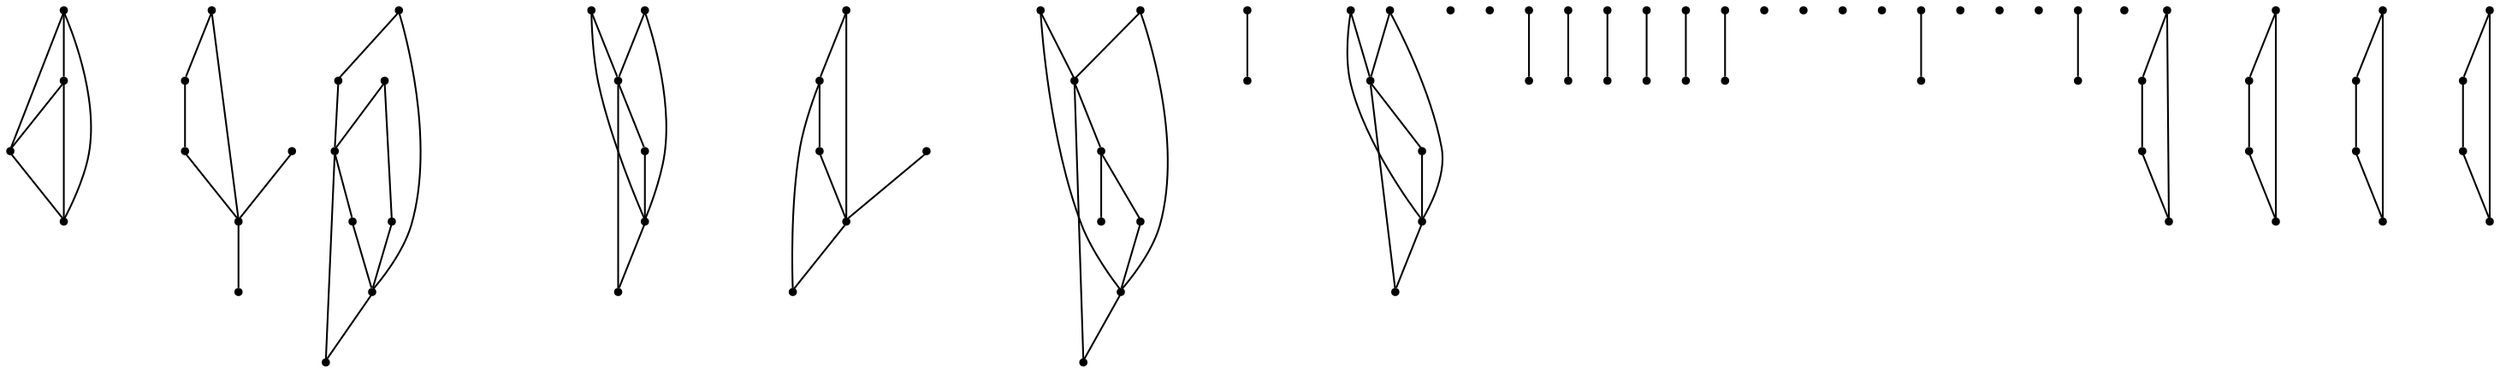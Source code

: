 graph {
  node [shape=point,comment="{\"directed\":false,\"doi\":\"10.1007/978-3-030-35802-0_18\",\"figure\":\"5\"}"]

  v0 [pos="1298.0661389522572,2130.1100404853923"]
  v1 [pos="1298.0661389522572,2194.666428587504"]
  v2 [pos="1298.0661389522572,2259.225940432351"]
  v3 [pos="1298.0661389522572,2323.7854522771977"]
  v4 [pos="721.0690653912587,249.85123421594426"]
  v5 [pos="749.3110344623525,806.6654827213829"]
  v6 [pos="712.2676653208564,833.3507346315089"]
  v7 [pos="987.3739885239403,419.3148975914164"]
  v8 [pos="708.9629116646788,855.0829546253133"]
  v9 [pos="987.3739885239403,1000.3398214717906"]
  v10 [pos="987.3739885239403,1581.3637915375891"]
  v11 [pos="987.3739885239402,2162.3878410879356"]
  v12 [pos="963.1669748065536,419.3148975914164"]
  v13 [pos="963.1669748065536,1000.3398214717906"]
  v14 [pos="963.1669748065538,1581.3637915375891"]
  v15 [pos="963.1669748065536,2162.3878410879356"]
  v16 [pos="926.8518043274297,419.3148975914164"]
  v17 [pos="687.284475479945,278.46497202285445"]
  v18 [pos="926.8518043274297,1000.3398214717906"]
  v19 [pos="675.7159618250007,854.7944893038032"]
  v20 [pos="926.8518043274297,1581.3637915375891"]
  v21 [pos="684.7549282239223,1738.7245017620323"]
  v22 [pos="926.8518043274297,2162.3878410879356"]
  v23 [pos="563.3230520134504,2329.232115030262"]
  v24 [pos="902.6406573628929,419.3148975914164"]
  v25 [pos="902.6406573628929,1000.3398214717906"]
  v26 [pos="902.6406573628927,1581.3637915375891"]
  v27 [pos="902.6406573628929,2162.3878410879356"]
  v28 [pos="866.3254868837688,419.3148975914164"]
  v29 [pos="652.4747766869233,306.33893124485303"]
  v30 [pos="866.3254868837689,1581.3637915375891"]
  v31 [pos="672.6488380857601,1702.409776349306"]
  v32 [pos="866.3254868837689,2162.3878410879356"]
  v33 [pos="652.4747766869233,2243.086126058777"]
  v34 [pos="866.3254868837688,1000.3398214717906"]
  v35 [pos="696.723476614604,1153.9279724926148"]
  v36 [pos="842.1164701312249,1000.3398214717906"]
  v37 [pos="842.1164701312248,419.3148975914164"]
  v38 [pos="842.1164701312249,1581.3637915375891"]
  v39 [pos="842.1164701312248,2162.3878410879356"]
  v40 [pos="684.7549282239224,2307.6456379036244"]
  v41 [pos="587.9144736129251,2291.5058235300507"]
  v42 [pos="668.6148524554228,2275.365754805924"]
  v43 [pos="587.9144736129251,1726.621659889371"]
  v44 [pos="700.790782575815,1422.5831693481236"]
  v45 [pos="605.4839534228558,1146.9385146633595"]
  v46 [pos="604.0545493814247,2243.086126058777"]
  v47 [pos="612.1225206420992,1702.409776349306"]
  v48 [pos="749.3110344623524,290.1988625207264"]
  v49 [pos="749.3110344623525,871.2228961741635"]
  v50 [pos="749.3110344623524,1452.2478836421758"]
  v51 [pos="749.3110344623525,2033.2728870070982"]
  v52 [pos="751.8281183885064,226.59907890194654"]
  v53 [pos="744.2394130320207,1385.3432914876994"]
  v54 [pos="954.3166116545241,2196.7656552417925"]
  v55 [pos="711.1258081042552,275.9563125134923"]
  v56 [pos="698.6904571392533,1440.4503419182856"]
  v57 [pos="890.0553013205414,1612.595527798055"]
  v58 [pos="696.127589552357,788.968057351876"]
  v59 [pos="694.7773530909598,219.78038567555996"]
  v60 [pos="688.0095742069541,879.0386435703458"]
  v61 [pos="684.0047756603402,311.41150792132885"]
  v62 [pos="890.5345672247305,2198.703552109057"]
  v63 [pos="674.6074885276909,195.4558248402859"]
  v64 [pos="749.3110344623525,548.4295337340618"]
  v65 [pos="749.3110344623525,1129.4556975733844"]
  v66 [pos="749.3110344623524,1710.4817183405207"]
  v67 [pos="749.3110344623524,2291.505823530051"]
  v68 [pos="666.3978422723853,334.9941281919869"]
  v69 [pos="830.0114133048502,1024.5485574237557"]
  v70 [pos="830.0114133048501,1605.5747053661687"]
  v71 [pos="830.0114133048501,2186.5986833804222"]
  v72 [pos="817.9084231020506,419.3148975914164"]
  v73 [pos="745.2770488320151,249.85123421594426"]
  v74 [pos="817.9084231020506,1000.3398214717906"]
  v75 [pos="745.2770488320151,830.8743458486247"]
  v76 [pos="817.9084231020506,1581.363791537589"]
  v77 [pos="745.2770488320152,1411.897234924571"]
  v78 [pos="817.9084231020506,2162.3878410879356"]
  v79 [pos="745.2770488320151,1992.9232556917073"]
  v80 [pos="636.3347009184237,419.3148975914164"]
  v81 [pos="745.2770488320151,588.7803096269436"]
  v82 [pos="636.3347009184237,1000.3398214717906"]
  v83 [pos="745.2770488320151,1169.8054242702328"]
  v84 [pos="636.3347009184237,1581.3637915375891"]
  v85 [pos="745.2770488320152,1750.8283451399984"]
  v86 [pos="636.3347009184237,2162.3878410879356"]
  v87 [pos="745.2770488320152,2331.853451834833"]

  v0 -- v1 [id="-1",pos="1298.0661389522572,2130.1100404853923 1280.2413834394783,2130.1110578876064 1265.7891350419343,2144.5631927509403 1265.7891350419343,2162.386648819716 1265.7891350419343,2180.2142698788057 1280.2413834394783,2194.6663729483203 1298.0661389522572,2194.666428587504"]
  v0 -- v2 [id="-2",pos="1298.0661389522572,2130.1100404853923 1262.4052138057227,2130.1110578876064 1233.5047866693671,2159.015295820455 1233.5047866693671,2194.6663729483203 1233.5047866693671,2230.3216150664994 1262.4052138057227,2259.225884793167 1298.0661389522572,2259.225940432351"]
  v0 -- v3 [id="-3",pos="1298.0661389522572,2130.1100404853923 1244.5815075018356,2130.1110578876064 1201.2288319679362,2173.4632656934746 1201.2288319679362,2226.9461288707435 1201.2288319679362,2280.428992048013 1244.5815075018356,2323.785364844195 1298.0661389522572,2323.7854522771977"]
  v1 -- v3 [id="-4",pos="1298.0661389522572,2194.666428587504 1262.4052138057227,2194.666500123597 1233.5047866693671,2223.5707380564454 1233.5047866693671,2259.225980174625 1233.5047866693671,2294.885387283118 1262.4052138057227,2323.785492019472 1298.0661389522572,2323.7854522771977"]
  v1 -- v2 [id="-5",pos="1298.0661389522572,2194.666428587504 1280.2413834394783,2194.666500123597 1265.7891350419343,2209.118634986931 1265.7891350419343,2226.9420910557064 1265.7891350419343,2244.77387710511 1280.2413834394783,2259.225980174625 1298.0661389522572,2259.225940432351"]
  v2 -- v3 [id="-6",pos="1298.0661389522572,2259.225940432351 1280.2413834394783,2259.226011968444 1265.7891350419343,2273.6781468317777 1265.7891350419343,2291.5057678908674 1265.7891350419343,2309.329223959643 1280.2413834394783,2323.785492019472 1298.0661389522572,2323.7854522771977"]
  v5 -- v6 [id="-8",pos="749.3110344623525,806.6654827213829 719.5091882269596,799.7559493019544 703.8856057314358,809.0870342516746 712.2676653208564,833.3507346315089"]
  v5 -- v22 [id="-9",pos="749.3110344623525,806.6654827213829 804.938054490868,797.778285920429 911.2630467163883,828.2418122948316 995.1168322049255,846.2807086073058 1122.732999978607,873.7347986530824 1198.2949895521904,872.4095050939695 1236.0760479273995,871.7469219020516 1273.8529094670407,871.0885354942666 1273.8529094670407,871.0885354942666 1273.8529094670407,871.0885354942666 1273.8529094670407,1919.8302350855556 1273.8529094670407,1919.8302350855556 1273.8529094670407,1919.8302350855556 1168.707044443685,1913.7126591599456 1168.707044443685,1913.7126591599456 1168.707044443685,1913.7126591599456 1063.565249079062,1907.6034132149632 853.2733918555149,1895.380851716142 745.064472751651,1924.135054616233 636.8514839890546,1952.901784281085 630.7171093337379,2022.6453419324876 666.452019604264,2059.084047343145 702.170142532518,2095.5227527538027 779.7616836337652,2098.6607391202097 832.9076749657365,2106.299331355866 886.0494694621399,2113.9379553853414 914.7498474364178,2126.07308388139 926.8518043274297,2162.3878410879356"]
  v7 -- v40 [id="-10",pos="987.3739885239403,419.3148975914164 987.3739885239402,491.94088289057754 695.0440429147847,536.32670775831 548.8708036159062,558.5173946248328 402.71002764689655,580.7124054507658 402.71002764689655,580.7124054507658 402.71002764689655,580.7124054507658 402.6308600668626,865.8751121987796 402.6308600668626,865.8751121987796 402.6308600668626,865.8751121987796 402.551628898411,1151.0462125150593 402.39749057391134,1721.3801467546295 402.31825940545974,2006.5512470709093 402.2432886609939,2291.718150603056 402.2432886609939,2291.718150603056 402.2432886609939,2291.718150603056 444.6250326450642,2299.7318463175147 444.6250326450642,2299.7318463175147 444.6250326450642,2299.7318463175147 487.00677662913455,2307.74961164083 571.7786582684113,2323.785396638014 684.7549282239224,2307.6456379036244"]
  v82 -- v83 [id="-11",pos="636.3347009184237,1000.3398214717906 745.2770488320151,1169.8054242702328 745.2770488320151,1169.8054242702328 745.2770488320151,1169.8054242702328"]
  v84 -- v85 [id="-12",pos="636.3347009184237,1581.3637915375891 745.2770488320152,1750.8283451399984 745.2770488320152,1750.8283451399984 745.2770488320152,1750.8283451399984"]
  v7 -- v4 [id="-13",pos="987.3739885239403,419.3148975914164 951.0598513566039,334.58055419196444 689.2181992621382,340.1106439265832 721.0690653912587,249.85123421594426"]
  v8 -- v6 [id="-14",pos="708.9629116646788,855.0829546253133 713.0390715914114,846.2347246964684 712.032611132621,840.0615104842902 712.2676653208564,833.3507346315089"]
  v9 -- v8 [id="-15",pos="987.3739885239403,1000.3398214717906 953.6427834495751,921.6343785586896 742.3613652580359,926.4812459863929 708.9629116646788,855.0829546253133"]
  v9 -- v42 [id="-16",pos="987.3739885239403,1000.3398214717906 987.3739885239402,1072.96822310121 721.0482083902538,1117.3038137346225 587.8811532820514,1139.4821645993 454.71829500941703,1161.6519947204345 454.71829500941703,1161.6519947204345 454.71829500941703,1161.6519947204345 454.6682827188977,1339.194785490258 454.6682827188977,1339.194785490258 454.6682827188977,1339.194785490258 454.61827042837825,1516.7375762600818 454.5224426829075,1871.827354583862 454.4765954337473,2049.3700817660474 454.4265831432279,2226.9129361235096 454.4265831432279,2226.9129361235096 454.4265831432279,2226.9129361235096 489.46968322340973,2243.9695570672434 489.46968322340973,2243.9695570672434 489.46968322340973,2243.9695570672434 524.5044214266643,2261.0303747951107 594.5822279158918,2295.143743857855 668.6148524554228,2275.365754805924"]
  v10 -- v44 [id="-17",pos="987.3739885239403,1581.3637915375891 911.4660779580804,1503.7232214881546 821.5476041440061,1490.221276705131 771.402095889528,1476.1942252043666 721.2482575523314,1462.1713704877352 710.871581610299,1447.6316754463523 700.790782575815,1422.5831693481236"]
  v10 -- v33 [id="-18",pos="987.3739885239403,1581.3637915375891 883.69911436719,1712.6540151397628 758.9334245936523,1675.8569297991965 686.8302634123288,1668.0140940690644 614.7187721482869,1660.1795883195598 595.2614793937408,1681.2951989839949 585.5391282698199,1691.8509377179648 575.8083834747629,1702.4108096484297 575.8083834747629,1702.4108096484297 575.8083834747629,1783.1101994544883 575.8083834747629,2186.598691328877 575.8083834747629,2186.598691328877 575.8083834747629,2186.598691328877 581.2134625675023,2200.66739273278 581.2134625675023,2200.66739273278 581.2134625675023,2200.66739273278 586.6226113189745,2214.740354508455 597.4410359987542,2242.8861508845275 652.4747766869233,2243.086126058777"]
  v11 -- v40 [id="-20",pos="987.3739885239402,2162.3878410879356 967.1540798759431,2238.773111671204 885.7411292247227,2245.0323608551244 828.0027823666088,2255.8714461057148 770.2644355084948,2266.7188613369335 736.2048256906376,2282.1461444286415 684.7549282239224,2307.6456379036244"]
  v12 -- v40 [id="-21",pos="963.1669748065536,419.3148975914164 938.9537612184416,504.0469518358864 658.3965116734582,526.9461321692379 518.1242139485274,543.540216631397 377.85185263517906,560.1343010935557 377.8560494707471,570.4192200756661 377.8560494707471,575.5657491755778 377.8601827178975,580.7124054507658 377.8601827178975,580.7124054507658 377.8601827178975,580.7124054507658 378.0227147135333,865.854255453391 378.0227147135333,865.854255453391 378.0227147135333,865.854255453391 378.1852467091691,1151.004626199559 378.50611386487276,1721.3009165572082 378.6686458605086,2006.4469633439662 378.8270446089941,2291.593137306001 378.8270446089941,2291.593137306001 378.8270446089941,2291.593137306001 423.02989728751464,2311.7418979288705 423.02989728751464,2311.7418979288705 423.02989728751464,2311.7418979288705 467.23278176024405,2331.899052120006 555.634322075926,2372.200770149878 684.7549282239224,2307.6456379036244"]
  v13 -- v42 [id="-22",pos="963.1669748065536,1000.3398214717906 938.9537612184416,1085.0741648712424 684.9090665484221,1109.5236118282946 557.8847161782548,1126.5302528882619 430.8561371783107,1143.5368939482294 430.8561371783107,1153.096659502256 430.8561371783107,1157.8681487110032 430.8561371783107,2228.5047890627106 430.8561371783107,2228.5047890627106 430.8561371783107,2228.5047890627106 470.12491017398014,2256.3588453538964 470.12491017398014,2256.3588453538964 470.12491017398014,2256.3588453538964 509.38948633408154,2284.2170984292156 587.9186704484931,2339.9253381868643 668.6148524554228,2275.365754805924"]
  v14 -- v33 [id="-23",pos="963.1669748065538,1581.3637915375891 893.509026742281,1672.348100325758 812.641982656997,1670.535280343187 743.4100928884047,1665.5262277174527 674.17826670823,1660.5129783075854 616.577398009179,1652.2992994704218 586.5475769860909,1661.9506948113537 556.5178195514206,1671.6062869364187 554.0633066282816,1699.1103568659619 552.82975491336,1712.8623282430954 551.6004000340064,1726.618559992 551.6004000340064,1726.618559992 551.6004000340064,1726.618559992 551.6004000340064,2186.598691328877 551.6004000340064,2186.598691328877 551.6004000340064,2186.598691328877 561.1143719131313,2209.7145783338265 561.1143719131313,2209.7145783338265 561.1143719131313,2209.7145783338265 570.6200772979555,2232.830465338777 589.6355577263365,2279.0623029363146 652.4747766869233,2243.086126058777"]
  v16 -- v21 [id="-25",pos="926.8518043274297,419.3148975914164 926.9768191566237,480.9519215763253 721.4732333741466,495.04548574683486 618.7110437766144,507.36826136374293 515.9571842618006,519.7033729824961 515.9530192204414,530.271638481227 515.840499515325,541.5274135261211 515.7279798102086,552.7833157462919 515.5071054413348,564.7307971214818 515.3945857362185,570.702566592287 515.2862310724612,576.6784056719484 515.2862310724612,576.6784056719484 515.2862310724612,756.2256059787815 515.2862310724612,1653.9909850018794 515.2862310724612,1653.9909850018794 515.2862310724612,1653.9909850018794 536.4687729817779,1675.173299098975 536.4687729817779,1675.173299098975 536.4687729817779,1675.173299098975 557.6554799324539,1696.3556131960702 600.0205637510874,1738.7243109991173 684.7549282239223,1738.7245017620323"]
  v16 -- v17 [id="-26",pos="926.8518043274297,419.3148975914164 910.7117285589302,354.7584379532118 684.7549282239223,354.7584379532118 687.284475479945,278.46497202285445"]
  v18 -- v19 [id="-27",pos="926.8518043274297,1000.3398214717906 926.8518043274297,951.9212685780078 724.727942945596,923.7212955340356 675.7159618250007,854.7944893038032"]
  v18 -- v31 [id="-28",pos="926.8518043274297,1000.3398214717906 902.6396240511052,1072.96822310121 739.226102180718,1091.1250373641922 657.5172110335316,1102.218282405387 575.8125803103309,1113.3157242307152 575.8125803103309,1117.353920793666 575.8125803103309,1119.3667238989417 575.8125803103309,1605.5714782935208 575.8125803103309,1605.5714782935208 575.8125803103309,1605.5714782935208 581.863526961628,1626.757925587111 581.863526961628,1626.757925587111 581.863526961628,1626.757925587111 587.9186704484931,1647.9402396842065 600.0205637510874,1690.304804290759 672.6488380857601,1702.409776349306"]
  v20 -- v21 [id="-30",pos="926.8518043274297,1581.3637915375891 906.0859891134962,1655.3080121680027 761.2921097713206,1632.3129416759748 684.7549282239223,1738.7245017620323"]
  v22 -- v42 [id="-31",pos="926.8518043274297,2162.3878410879356 914.2039408704813,2222.0621531297024 851.1939234199581,2220.5286100548956 802.6612082035518,2227.4837941470646 754.1242961515776,2234.438978239233 720.0688831692884,2249.866229537122 668.6148524554228,2275.365754805924"]
  v23 -- v55 [id="-32",pos="563.3230520134504,2329.232115030262 611.2640770031775,2431.697307051644 819.4930623681869,2401.6178105924405 924.3847644860041,2339.8837518713635 1029.2806634393894,2278.1537627591433 1030.8517424754516,2184.7816745621726 983.7608946303453,2132.853211205099 936.6742436208071,2080.9206782391693 840.9297989772509,2070.444106114982 786.291959777669,2059.738364142074 731.6540569896695,2049.0326221691657 718.118562810076,2038.0851199951371 714.5971634148015,2020.1074956971092 711.0716307723767,2002.117408221959 717.5685229969891,1977.0844810951337 832.6201281409067,1970.571072120609 947.6717968732419,1964.0659295390737 1171.2865721960181,1976.0759811504292 1283.09192502804,1982.0852673278787 1394.90147469563,1988.090356721195 1394.90147469563,1988.090356721195 1394.90147469563,1988.090356721195 1394.90147469563,279.84736728123244 1394.90147469563,279.84736728123244 1394.90147469563,279.84736728123244 1333.4000288665716,279.4472738605464 1333.4000288665716,279.4472738605464 1333.4000288665716,279.4472738605464 1271.8901893663774,279.05150439927 1148.8829736958573,278.25971112616435 1048.7087691102122,266.4914197159287 948.5386341832997,254.71448038687367 871.2138464942951,231.96129727124253 820.8391019940161,220.2553217466193 770.4686179177228,208.54527661313978 747.0607039484413,207.88676303007787 728.6535739121762,218.21339550296534 710.250640711479,228.5397736252994 696.8610183620846,249.85129780358284 711.1258081042552,275.9563125134923"]
  v75 -- v82 [id="-33",pos="745.2770488320151,830.8743458486247 636.3347009184237,1000.3398214717906 636.3347009184237,1000.3398214717906 636.3347009184237,1000.3398214717906"]
  v76 -- v77 [id="-34",pos="817.9084231020506,1581.363791537589 745.2770488320152,1411.897234924571 745.2770488320152,1411.897234924571 745.2770488320152,1411.897234924571"]
  v79 -- v86 [id="-35",pos="745.2770488320151,1992.9232556917073 636.3347009184237,2162.3878410879356 636.3347009184237,2162.3878410879356 636.3347009184237,2162.3878410879356"]
  v87 -- v78 [id="-36",pos="745.2770488320152,2331.853451834833 817.9084231020506,2162.3878410879356 817.9084231020506,2162.3878410879356 817.9084231020506,2162.3878410879356"]
  v24 -- v21 [id="-37",pos="902.6406573628929,419.3148975914164 886.8287455210277,473.65078893755117 688.938918931609,482.48947067234985 589.9856755541812,494.42054643683787 491.0490605479814,506.3513678507725 491.05739063069984,521.3744561191188 491.06155567205906,533.5804848319613 491.0657207134183,545.7863863695266 491.0740507961367,555.175228351588 491.0740507961367,559.871811322324 491.0782158374959,564.5682671177829 491.0782158374959,564.5682671177829 491.0782158374959,746.140860882291 491.0782158374959,1653.9909850018794 491.0782158374959,1653.9909850018794 491.0782158374959,1653.9909850018794 518.3117361923186,1684.2537410348941 518.3117361923186,1684.2537410348941 518.3117361923186,1684.2537410348941 545.5493897942916,1714.5206938520416 600.0205637510874,1775.0379395250816 684.7549282239223,1738.7245017620323"]
  v25 -- v31 [id="-38",pos="902.6406573628929,1000.3398214717906 842.1175034430124,1085.0741648712424 696.8610183620846,1079.0190955941598 624.2286107802614,1088.099537530079 551.6004000340064,1097.175909857142 551.6004000340064,1121.387793397207 551.6004000340064,1133.4895383831063 551.6004000340064,1605.5714782935208 551.6004000340064,1605.5714782935208 551.6004000340064,1605.5714782935208 560.676820010952,1638.8639309447817 560.676820010952,1638.8639309447817 560.676820010952,1638.8639309447817 569.7574368234658,1672.1521232242712 587.9144736129251,1738.724438174394 672.6488380857601,1702.409776349306"]
  v26 -- v17 [id="-39",pos="902.6406573628927,1581.3637915375891 882.873991059142,1549.2882155220034 858.295032789536,1531.4605308752753 815.1214858282914,1517.7001659298758 771.9521357026148,1503.927337807354 710.1964633796003,1494.2300957791504 675.28674000554,1461.1334930540993 640.372883384329,1428.0370175043251 632.3007152880864,1371.5495748259698 717.0350797609215,1345.3248881806292 801.7652473981883,1319.0960047511553 979.3060172632656,1323.1298773546962 1068.0743037780203,1325.146877244105 1156.8425902927747,1327.1638771335138 1156.8425902927747,1327.1638771335138 1156.8425902927747,1327.1638771335138 1156.8425902927747,261.2238197525421 1156.8425902927747,261.2238197525421 1156.8425902927747,261.2238197525421 1113.498181253176,257.74811943869963 1113.498181253176,257.74811943869963 1113.498181253176,257.74811943869963 1070.153772213577,254.26860386655426 983.4566876400786,247.3177119399761 924.5597598115088,235.86583261831856 865.6587623242064,224.41853160662458 834.5495914991142,208.47431280870796 787.8213248117213,204.92815739154048 741.080531206042,201.3858172326759 678.7247749852124,210.24967967227303 687.284475479945,278.46497202285445"]
  v27 -- v6 [id="-40",pos="902.6406573628929,2162.3878410879356 879.1733995027948,2130.898781551856 862.2707078408444,2116.1341134458853 817.2385350187077,2109.6081459127804 772.202165361003,2103.086375163809 699.0363781315299,2104.794911419437 661.4553689183981,2067.4977728906515 623.8702264581161,2030.2006343618662 621.8740588497435,1953.8935606768955 725.840613078474,1920.1678218577144 829.7988372244861,1886.4461526473895 1039.7239800431691,1895.2974247345878 1144.686519658302,1899.7273211499582 1249.648995685017,1904.1529571935575 1249.648995685017,1904.1529571935575 1249.648995685017,1904.1529571935575 1249.648995685017,887.361756733161 1249.648995685017,887.361756733161 1249.648995685017,887.361756733161 1207.325689456811,884.5029836868796 1207.325689456811,884.5029836868796 1207.325689456811,884.5029836868796 1164.9980592162017,881.6400138564652 1080.3553892416871,875.9183981550464 1002.5721926494984,865.3585262245817 924.7931293044601,854.7986542941169 853.8610124234611,839.4089197028723 806.978543823151,827.1404479291409 760.0919419756904,814.8760457642659 737.2382646550639,805.7372303763138 712.2676653208564,833.3507346315089"]
  v28 -- v29 [id="-41",pos="866.3254868837688,419.3148975914164 878.4316406103487,370.8939283673749 673.93243388541,360.83004001627296 652.4747766869233,306.33893124485303"]
  v30 -- v31 [id="-42",pos="866.3254868837689,1581.3637915375891 850.0271395436192,1635.1384583873833 722.5735037655734,1636.3469414547922 672.6488380857601,1702.409776349306"]
  v32 -- v33 [id="-43",pos="866.3254868837689,2162.3878410879356 859.6869832529432,2214.819552912057 721.181616890584,2216.4948010389935 652.4747766869233,2243.086126058777"]
  v28 -- v35 [id="-44",pos="866.3254868837688,419.3148975914164 866.3254868837688,466.2830164537545 721.2065435503216,469.10427279339183 648.6407766302459,478.65996873856193 576.0792701341559,488.2154103331786 576.0708764630198,504.51368510159455 576.0708764630198,512.6606605060979 576.0667432158695,520.8035663017445 576.0667432158695,520.8035663017445 576.0500830504326,613.4505010706314 576.0334228849957,706.0891694465288 575.9917724714036,891.3705758071801 575.9751123059667,984.0049202236678 575.9583885521122,1076.6477853836984 575.9583885521122,1076.6477853836984 575.9583885521122,1076.6477853836984 578.8797040495716,1092.5293067701728 578.8797040495716,1092.5293067701728 578.8797040495716,1092.5293067701728 581.8093496297494,1108.410828156647 587.6602471189689,1140.173870929596 696.723476614604,1153.9279724926148"]
  v34 -- v29 [id="-45",pos="866.3254868837688,1000.3398214717906 854.223529992757,939.8153268079752 727.1241452897061,945.866199300925 663.5723545203967,906.5270709408476 600.0205637510874,867.1879425807699 600.0205637510874,782.454616583532 672.6488380857601,742.1029186698938 745.2770488320151,701.7594871492449 890.5376671600933,705.7891629686526 963.1659414947661,707.8103596421945 1035.7899554054532,709.8272323563267 1035.7899554054532,709.8272323563267 1035.7899554054532,709.8272323563267 1035.7899554054532,209.49959988994442 1035.7899554054532,209.49959988994442 1035.7899554054532,209.49959988994442 1000.8427784533685,200.90229683043526 1000.8427784533685,200.90229683043526 1000.8427784533685,200.90229683043526 965.8913410772982,192.30957208088967 895.9927267491433,175.11522031242475 833.9411775185806,166.54742191712376 771.8937615351682,157.97962352182276 717.6934742377655,158.03354583916916 675.7368188260057,183.02068986636095 633.7759665786778,207.99918597473334 604.0545493814246,257.9190430106646 652.4747766869233,306.33893124485303"]
  v34 -- v35 [id="-46",pos="866.3254868837688,1000.3398214717906 823.1060926733641,1050.8942831387524 731.3498499994026,1120.1044676794247 696.723476614604,1153.9279724926148"]
  v30 -- v19 [id="-47",pos="866.3254868837689,1581.3637915375891 854.223529992757,1520.8383430591982 727.1241452897061,1526.8892155521478 663.5723545203967,1487.5542839762034 600.0205637510874,1448.2109588319927 600.0205637510874,1363.477632834755 672.6488380857601,1323.130004529973 745.2770488320151,1282.782376225191 890.5376671600933,1286.8163760040086 963.1659414947661,1288.8374455022738 1035.7899554054532,1290.8503757828262 1035.7899554054532,1290.8503757828262 1035.7899554054532,1290.8503757828262 1035.7899554054532,830.8743140548056 1035.7899554054532,830.8743140548056 1035.7899554054532,830.8743140548056 999.4800150736847,820.7853721741819 999.4800150736847,820.7853721741819 999.4800150736847,820.7853721741819 963.1659414947661,810.7004999024145 890.5376671600933,790.5224889658905 832.02837432581,778.4207439799911 773.523214738677,766.3149293852355 729.1369730635156,762.2809296064179 697.8694670783557,778.4207439799911 666.5978278460453,794.5606855288413 648.4365942210179,830.8743140548056 675.7159618250007,854.7944893038032"]
  v32 -- v44 [id="-48",pos="866.3254868837689,2162.3878410879356 854.223529992757,2101.8652381563625 720.4855780704628,2136.3911320230964 655.6002745936106,2101.38178134176 590.7191043639089,2066.3724624542433 594.6780556613626,1961.8238294098 669.5191433435047,1911.9831389836522 744.3602310256467,1862.142448557504 890.0792582569092,1867.009827924928 962.9367052489652,1869.4435811962783 1035.7899554054532,1871.8730740958572 1035.7899554054532,1871.8730740958572 1035.7899554054532,1871.8730740958572 1035.7899554054532,1436.10895949554 1035.7899554054532,1436.10895949554 1035.7899554054532,1436.10895949554 1001.4970396830622,1428.0368903290482 1001.4970396830622,1428.0368903290482 1001.4970396830622,1428.0368903290482 967.1998635366857,1419.9691451219664 898.605638420768,1403.8293307483932 851.1606030890844,1391.389935402697 803.7113709218327,1378.942273664011 777.4113285388153,1370.199354912612 749.010960719236,1375.4125238575455 720.6189229823752,1380.625819977756 690.1224265618024,1399.799400578432 700.790782575815,1422.5831693481236"]
  v36 -- v29 [id="-49",pos="842.1164701312249,1000.3398214717906 842.1175034430124,939.8153268079752 715.0139219043936,951.9212685780078 651.4662643822345,911.5736402732259 587.9144736129251,871.2260119684438 587.9144736129251,778.4207439799911 658.5257233382204,734.0350462875354 729.1411698990837,689.6534182039356 870.3636693496742,693.6874179827532 940.9707222394014,695.7044178721621 1011.5861688002647,697.7214177615708 1011.5861688002647,697.7214177615708 1011.5861688002647,697.7214177615708 1011.5861688002647,209.49959988994442 1011.5861688002647,209.49959988994442 1011.5861688002647,209.49959988994442 986.8197518752853,205.93640298569107 986.8197518752853,205.93640298569107 986.8197518752853,205.93640298569107 962.0532713618882,202.3693908231353 912.5329008417981,195.234857796916 863.8459837124744,186.56277567467214 815.1590665831509,177.89069355242827 767.3180661744624,167.68080798360643 718.5769717132601,183.6499531357681 669.840074087626,199.62316789678607 620.1946251499241,241.77922863709136 652.4747766869233,306.33893124485303"]
  v37 -- v35 [id="-50",pos="842.1164701312248,419.3148975914164 842.1174398545947,459.3486573131554 696.6275852807156,455.9815646856655 623.8868230351352,464.5452934721102 551.150257625123,473.1174158268209 551.1627845434094,493.6246835548759 551.2418885350256,512.2814238308001 551.3127896207588,530.9424880661345 551.4627946981082,547.753279199892 551.5253021127052,556.1588019420478 551.6003364455887,564.5682671177829 551.6003364455887,564.5682671177829 551.5669525262973,650.7226496575336 551.5336321954236,736.872835413151 551.4753216163947,909.181473317376 551.4419376971033,995.3316590729935 551.4044205306615,1081.4860416127444 551.4044205306615,1081.4860416127444 551.4044205306615,1081.4860416127444 560.8101649228646,1109.7942408172391 560.8101649228646,1109.7942408172391 560.8101649228646,1109.7942408172391 570.2074520555138,1138.1026943722875 589.0062867447981,1194.723416740687 696.723476614604,1153.9279724926148"]
  v38 -- v19 [id="-51",pos="842.1164701312249,1581.3637915375891 842.1174398545947,1521.0133362400195 715.0138583159759,1533.119278010052 651.4662643822345,1492.77164970527 587.9144736129251,1452.424021400488 587.9144736129251,1359.6187534120354 658.5257233382204,1315.2330557195794 729.1411063106659,1270.8515548112566 870.3636057612565,1274.8854274147975 940.9707222394014,1276.9024273042064 1011.586105211847,1278.923623977748 1011.586105211847,1278.923623977748 1011.586105211847,1278.923623977748 1011.586105211847,831.0494344109036 1011.586105211847,831.0494344109036 1011.586105211847,831.0494344109036 983.4149736380688,826.4028313239346 983.4149736380688,826.4028313239346 983.4149736380688,826.4028313239346 955.2437784758728,821.7605521963753 898.9056485754667,812.4716699818468 852.5024458793455,800.3656010365378 806.1033764303747,788.2638560506384 769.6350373501209,773.3408547251017 734.8212053099489,781.304570555794 700.0031128457911,789.2723559953427 666.8270005034285,820.1268585911203 675.7159618250007,854.7944893038032"]
  v73 -- v80 [id="-52",pos="745.2770488320151,249.85123421594426 636.3347009184237,419.3148975914164 636.3347009184237,419.3148975914164 636.3347009184237,419.3148975914164"]
  v80 -- v81 [id="-53",pos="636.3347009184237,419.3148975914164 745.2770488320151,588.7803096269436 745.2770488320151,588.7803096269436 745.2770488320151,588.7803096269436"]
  v81 -- v72 [id="-54",pos="745.2770488320151,588.7803096269436 817.9084231020506,419.3148975914164 817.9084231020506,419.3148975914164 817.9084231020506,419.3148975914164"]
  v86 -- v87 [id="-55",pos="636.3347009184237,2162.3878410879356 745.2770488320152,2331.853451834833 745.2770488320152,2331.853451834833 745.2770488320152,2331.853451834833"]
  v39 -- v44 [id="-56",pos="842.1164701312248,2162.3878410879356 841.6798879524155,2106.3075341612166 708.7462023371643,2144.604842654079 644.2984507624915,2107.878593942668 579.8465023522505,2071.1565420153897 583.8804879825879,1959.4109328838383 656.5128955644109,1905.553029815405 729.1411063106659,1851.6992599434661 870.3636057612565,1855.7373929187786 940.9707222394014,1857.7543292205492 1011.586105211847,1859.7712655223195 1011.586105211847,1859.7712655223195 1011.586105211847,1859.7712655223195 1011.586105211847,1436.10895949554 1011.586105211847,1436.10895949554 1011.586105211847,1436.10895949554 995.9544824312599,1434.2504200009737 995.9544824312599,1434.2504200009737 995.9544824312599,1434.2504200009737 980.3144659795366,1432.3917533311305 949.0511568299447,1428.6787439508544 910.29077323377,1418.3354515167114 871.534650061581,1407.992286257845 825.2855856899597,1391.0273586886549 782.6204281282098,1389.9896084302957 739.967861073164,1388.9437189542239 700.8949404040042,1403.8293307483932 700.790782575815,1422.5831693481236"]
  v83 -- v74 [id="-57",pos="745.2770488320151,1169.8054242702328 817.9084231020506,1000.3398214717906 817.9084231020506,1000.3398214717906 817.9084231020506,1000.3398214717906"]
  v74 -- v75 [id="-58",pos="817.9084231020506,1000.3398214717906 745.2770488320151,830.8743458486247 745.2770488320151,830.8743458486247 745.2770488320151,830.8743458486247"]
  v85 -- v76 [id="-62",pos="745.2770488320152,1750.8283451399984 817.9084231020506,1581.363791537589 817.9084231020506,1581.363791537589 817.9084231020506,1581.363791537589"]
  v45 -- v68 [id="-63",pos="605.4839534228558,1146.9385146633595 600.020627339505,1194.015304799689 703.5162457467649,1203.0915499514751 761.117114445816,1190.4855549932236 818.713786309299,1177.875363250839 830.4156448761557,1143.5786074390066 842.3216858522403,1096.1675370877142 854.2235935811747,1048.7564667364218 866.3255504721865,988.2308274951158 832.032571161378,959.9891409603663 797.731261767851,931.7433848167605 717.0308829253534,935.7814542044346 670.6318770648003,899.4676985031933 624.2286107802614,863.154069977229 612.1225206420992,786.4928131464828 682.7337703673945,750.1749878363853 753.3450200926898,713.861359310421 906.6736096814425,717.8994286980949 983.3400028936029,719.9163014122271 1060.0021992701952,721.9333013016358 1060.0021992701952,721.9333013016358 1060.0021992701952,721.9333013016358 1060.0021992701952,209.49959988994442 1060.0021992701952,209.49959988994442 1060.0021992701952,209.49959988994442 1018.9790218302406,198.73980842441324 1018.9790218302406,198.73980842441324 1018.9790218302406,198.73980842441324 977.9599776374364,187.97976260832866 895.9135591691095,166.45992532671335 833.9953548504592,158.8339870310947 772.0771505318089,151.20347042551293 730.283027115685,157.46710715648123 697.9987423315355,168.2309682308687 665.7185907945363,178.9910140469533 642.9608048077984,194.243144988744 627.54163093074,222.04722139616342 612.1225206420992,249.84722819472654 604.0545493814246,290.1948564995082 666.3978422723853,334.9941281919869"]
  v70 -- v58 [id="-64",pos="830.0114133048501,1605.5747053661687 854.2235935811747,1532.9442848292306 715.0139219043936,1545.0500994239865 645.4111844837871,1500.6644017315305 575.8084470631806,1456.2830279984844 575.8084470631806,1355.4097604523963 644.4068690146664,1306.9901901563996 712.9969608834338,1258.570492685126 850.185474703687,1262.6085620728 918.7797634080224,1264.6255619622088 987.3739885239402,1266.6425618516175 987.3739885239402,1266.6425618516175 987.3739885239402,1266.6425618516175 987.3739885239402,1072.96822310121 987.3739885239402,1072.96822310121 987.3739885239402,1072.96822310121 976.4805930996947,1067.5216875234223 976.4805930996947,1067.5216875234223 976.4805930996947,1067.5216875234223 965.5871976754491,1062.075024770358 943.79620999139,1051.1816992642293 931.6901198532278,1045.1266299871465 919.5882265506336,1039.0757574941968 917.1669703699505,1037.8631412302932 915.9542756560338,1037.258804315131 914.7499110248355,1036.6545945752457 914.7499110248355,1036.6545945752457 915.462546421976,1023.5943295284085 916.1876451489851,1010.5382612657043 917.6378426030035,984.426124740296 890.5710510793847,963.3562335878562 863.5000627201979,942.2824000018368 807.9162186305242,926.250811788786 768.8641549623693,910.2234203598682 729.7996279643454,894.1877625379609 707.2710146349907,878.1479079319208 696.190096966954,863.8666330529136 685.1049824633493,849.577091780917 685.4675636210627,837.0501998448101 685.780100694048,825.4651680083853 686.0885045198828,813.8843329560937 686.3343373427028,803.2452308282075 696.127589552357,788.968057351876"]
  v33 -- v39 [id="-65",pos="652.4747766869233,2243.086126058777 700.8908071568538,2194.6665637112355 797.731261767851,2210.8064416724474 842.1164701312248,2162.3878410879356"]
  v29 -- v37 [id="-66",pos="652.4747766869233,306.33893124485303 620.1946251499241,387.0380667003583 834.2329211789786,365.3223794925325 842.1164701312248,419.3148975914164"]
  v78 -- v79 [id="-67",pos="817.9084231020506,2162.3878410879356 745.2770488320151,1992.9232556917073 745.2770488320151,1992.9232556917073 745.2770488320151,1992.9232556917073"]
  v46 -- v56 [id="-68",pos="604.0545493814247,2243.086126058777 600.0205637510874,2356.0651525604376 703.5162457467649,2365.145658083995 761.1170508573983,2352.5354663416106 818.7137227208814,2339.921141402731 830.4155812877381,2305.628582375032 842.3174890166723,2258.217448436101 854.223529992757,2210.80631449717 866.3254868837688,2150.2849356276356 827.1859255528615,2128.5567216550494 788.0504974691046,2106.828507682463 697.6694815046957,2123.901852175091 651.2662152201569,2087.5881600614885 604.8671457711862,2051.2745315355237 602.4417563433527,1961.5738028156907 677.8954548415965,1918.7383717469354 753.3491533398401,1875.9112070711694 906.6777429285928,1879.9451432623487 983.3399393051852,1881.9620795641192 1060.0021356817776,1883.9832762376611 1060.0021356817776,1883.9832762376611 1060.0021356817776,1883.9832762376611 1060.0021356817776,1436.1090866708166 1060.0021356817776,1436.1090866708166 1060.0021356817776,1436.1090866708166 1026.580190516595,1425.3449712458757 1026.580190516595,1425.3449712458757 1026.580190516595,1425.3449712458757 993.1582453514122,1414.5850526050679 926.3142278442116,1393.0652153234523 874.5434632217928,1380.9801302988085 822.7726985993739,1368.8950452741644 786.0793836973049,1366.2487821153488 759.3959667439868,1368.286638750146 732.716683037819,1370.3243682096668 716.0473608688199,1377.0420206786675 701.3617429783245,1388.2686725851836 686.6718646638434,1399.4995212758324 673.9614937922979,1415.2267790515973 698.6904571392533,1440.4503419182856"]
  v66 -- v50 [id="-69",pos="749.3110344623524,1710.4817183405207 797.7353950150015,1775.038193875635 710.9840695212066,1775.038193875635 667.606340150734,1754.864379723244 624.2286107802614,1734.68636878672 624.2286107802614,1694.3388040695763 634.3135430618959,1662.0631813436476 644.4068054262486,1629.7834890088625 664.5766699895174,1605.5715418811594 664.5766699895174,1581.3596583410945 664.5766699895174,1557.1561683692955 644.4068054262486,1532.9442848292306 634.3135430618959,1500.6645289068072 624.2286107802614,1468.3847729843837 624.2286107802614,1428.0329478954686 667.606340150734,1407.8633305272108 710.9840695212066,1387.6895163748197 797.7353950150015,1387.6895163748197 749.3110344623524,1452.2478836421758"]
  v60 -- v25 [id="-71",pos="688.0095742069541,879.0386435703458 710.9659781122423,943.0300813630342 859.5466793983227,914.1486482961814 902.6406573628929,1000.3398214717906"]
  v19 -- v60 [id="-72",pos="675.7159618250007,854.7944893038032 675.3787442483482,865.47314889674 677.2734942074987,874.3924604763149 688.0095742069541,879.0386435703458"]
  v63 -- v69 [id="-73",pos="674.6074885276909,195.4558248402859 641.2438539415373,239.0665799838066 649.149293206576,269.8002660666625 656.0712104150813,291.74512312320894 662.9973244591546,313.7024433568781 668.9524433649809,326.8709345642378 701.5575953048341,339.9478595723308 734.1628108331048,353.02910853983303 793.4263894781207,366.01014338924915 823.6395359094317,377.27024239355296 853.8485490935924,388.53848061556937 855.0112633111986,398.077389424207 855.4320914595233,412.8961070228006 855.8530467846834,427.7107550125379 855.5404461232805,447.80953575164085 855.3821109632128,457.8528217079079 855.2279090502954,467.90017727303075 855.2279090502954,467.90017727303075 855.2279090502954,467.90017727303075 877.2522662273058,471.9049267381938 877.2522662273058,471.9049267381938 877.2522662273058,471.9049267381938 899.2766234043162,475.91374581221316 943.3252741699193,483.92756870194853 965.3538281824979,487.9363877759679 987.3781853595083,491.94546120054065 987.3781853595083,491.94546120054065 987.3781853595083,491.94546120054065 987.3781853595083,685.6196727756715 987.3781853595083,685.6196727756715 987.3781853595083,685.6196727756715 918.7838966551728,683.5984761021296 918.7838966551728,683.5984761021296 918.7838966551728,683.5984761021296 850.1896079508374,681.5816033879976 712.9969608834338,677.54760360918 644.4068690146664,725.9673010804536 575.8083834747629,774.3826745923172 575.8083834747629,875.2558149631284 645.4195145665054,919.6415126555844 715.0181187399617,964.0231407391839 854.2277904167427,951.9212685780078 830.0114133048502,1024.5485574237557"]
  v17 -- v24 [id="-74",pos="687.284475479945,278.46497202285445 604.0545493814246,354.7584379532118 894.5716527904306,354.7584379532118 902.6406573628929,419.3148975914164"]
  v35 -- v36 [id="-76",pos="696.723476614604,1153.9279724926148 701.9910139598629,1123.7799603530568 800.8275725908151,1034.7959279054028 842.1164701312249,1000.3398214717906"]
  v4 -- v12 [id="-80",pos="721.0690653912587,249.85123421594426 624.2286107802614,310.37274026075556 915.233310176175,354.18767531111416 963.1669748065536,419.3148975914164"]
  v60 -- v47 [id="-82",pos="688.0095742069541,879.0386435703458 648.440791056586,855.0820008107376 648.440791056586,824.8192447777228 656.5045654816925,803.6369306806275 664.5808668250855,782.454616583532 680.7167457580169,770.3528715976327 708.9629116646788,762.280802431141 737.2049443241903,754.2088604399262 777.5572003690143,750.1790574452416 838.0835178126752,762.280802431141 898.605638420768,774.3825474170405 979.3060172632656,802.6284307359231 1019.6499432253712,816.7513723953643 1060.0021356817776,830.8741868795289 1060.0021356817776,830.8741868795289 1060.0021356817776,830.8741868795289 1060.0021356817776,1302.956190377582 1060.0021356817776,1302.956190377582 1060.0021356817776,1302.956190377582 983.3399393051852,1300.9349937040402 983.3399393051852,1300.9349937040402 983.3399393051852,1300.9349937040402 906.6735460930248,1298.9221905987642 753.3449565042721,1294.8841212110904 682.7379036145448,1331.1977497370547 612.1266538892496,1367.515702222429 624.2285471918437,1444.176959053175 670.6318134763826,1480.4905875791394 717.0308829253534,1516.8042161051037 797.7311981794334,1512.7703435015628 832.02837432581,1541.0120300363124 866.3254868837688,1569.257913355195 854.223529992757,1629.7833618335858 842.3216858522403,1677.194559360155 830.4155812877381,1724.597363318458 818.7179195564494,1758.8981887391465 761.1129176102479,1771.5042472850366 703.5161821583472,1784.118572223916 600.0163669155193,1775.0380667003583 612.1225206420992,1702.409776349306"]
  v21 -- v26 [id="-85",pos="684.7549282239223,1738.7245017620323 719.7521492607351,1639.5765576081048 887.5372476710178,1631.712865132584 902.6406573628927,1581.3637915375891"]
  v31 -- v38 [id="-86",pos="672.6488380857601,1702.409776349306 710.8757784458671,1618.5984870054854 808.0746173790097,1629.491748923976 842.1164701312249,1581.3637915375891"]
  v40 -- v15 [id="-88",pos="684.7549282239224,2307.6456379036244 694.0355941985136,2230.4260259687194 904.8566978225602,2269.36509270193 963.1669748065536,2162.3878410879356"]
  v49 -- v65 [id="-89",pos="749.3110344623525,871.2228961741635 797.7353950150015,806.662303339464 710.9840695212066,806.662303339464 667.606340150734,826.8361174918548 624.2286107802614,847.0141284283789 624.2286107802614,887.361629557884 634.3135430618959,919.6373158714514 644.4068054262486,951.9211414027311 664.5766699895174,976.133024942796 664.5766699895174,1000.3366420898715 664.5766699895174,1024.5485256299364 644.4068054262486,1048.7604091700014 634.3135430618959,1081.0359683082918 624.2286107802614,1113.3157242307152 624.2286107802614,1153.663352535497 667.606340150734,1173.8371666878882 710.9840695212066,1194.0150504491355 797.7353950150015,1194.0150504491355 749.3110344623525,1129.4556975733844"]
  v42 -- v27 [id="-90",pos="668.6148524554228,2275.365754805924 676.1243902318744,2221.503726489451 902.6396240511052,2210.8063462909895 902.6406573628929,2162.3878410879356"]
  v48 -- v64 [id="-91",pos="749.3110344623524,290.1988625207264 797.7353950150015,225.63941426351766 710.9840695212066,225.63941426351766 667.606340150734,245.81322841590872 624.2286107802614,265.9911121771561 624.2286107802614,306.3387404819382 634.3135430618959,338.6186235796381 644.4068054262486,370.89825232678504 664.5766699895174,395.10606625799346 664.5766699895174,419.3136258386485 664.5766699895174,443.52576372926706 644.4068054262486,467.73764726933223 634.3135430618959,500.0132064076224 624.2286107802614,532.2886383706359 624.2286107802614,572.640463459551 667.606340150734,592.8142776119421 710.9840695212066,612.9880917643331 797.7353950150015,612.9880917643331 749.3110344623525,548.4295337340618"]
  v77 -- v84 [id="-93",pos="745.2770488320152,1411.897234924571 636.3347009184237,1581.3637915375891 636.3347009184237,1581.3637915375891 636.3347009184237,1581.3637915375891"]
  v6 -- v13 [id="-94",pos="712.2676653208564,833.3507346315089 624.2286743686792,891.3956293367019 926.8518679158474,927.7135818220759 963.1669748065536,1000.3398214717906"]
  v51 -- v67 [id="-95",pos="749.3110344623525,2033.2728870070982 797.7353950150015,1968.7124054507658 710.9840695212066,1968.7124054507658 667.606340150734,1988.8862196031569 624.2286107802614,2009.060033755548 624.2286107802614,2049.4117952568245 634.3135430618959,2081.687354395115 644.4068054262486,2113.971275307852 664.5766699895174,2138.1831906417365 664.5766699895174,2162.3867442011733 664.5766699895174,2186.5986277412385 644.4068054262486,2210.806378084809 634.3135430618959,2243.086102213413 624.2286107802614,2275.3658581358363 624.2286107802614,2315.713454646799 667.606340150734,2335.887237005371 710.9840695212066,2356.0652161480757 797.7353950150015,2356.0652161480757 749.3110344623524,2291.505823530051"]
  v44 -- v14 [id="-96",pos="700.790782575815,1422.5831693481236 677.6954692679365,1421.4361119393895 674.3823855290403,1450.2862049981575 730.6955251812913,1471.3226490528095 787.0045315863917,1492.363162716318 902.9438310413719,1505.6068145122426 963.1669748065538,1581.3637915375891"]
  v72 -- v73 [id="-97",pos="817.9084231020506,419.3148975914164 745.2770488320151,249.85123421594426 745.2770488320151,249.85123421594426 745.2770488320151,249.85123421594426"]
}